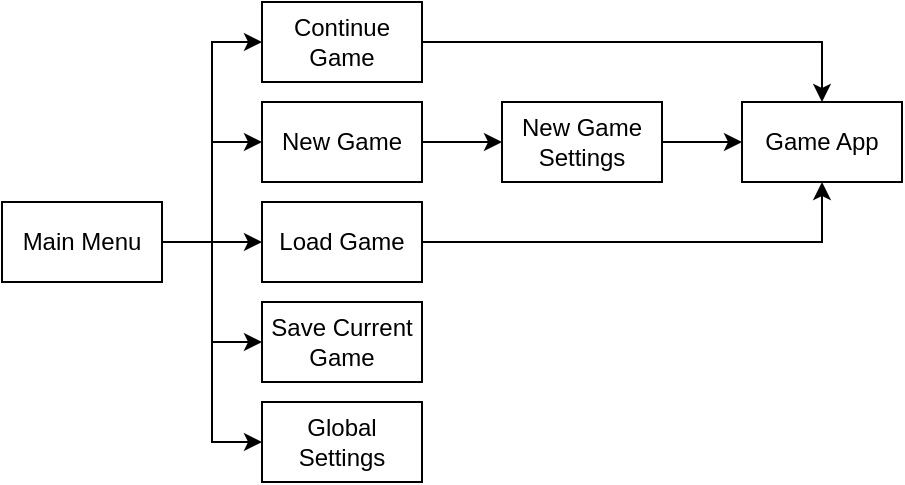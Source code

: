 <mxfile version="16.5.1" type="device"><diagram id="82Eg3aFYK7GrHb_uEYYH" name="Página-1"><mxGraphModel dx="482" dy="385" grid="1" gridSize="10" guides="1" tooltips="1" connect="1" arrows="1" fold="1" page="1" pageScale="1" pageWidth="827" pageHeight="1169" math="0" shadow="0"><root><mxCell id="0"/><mxCell id="1" parent="0"/><mxCell id="UMMOX0X4gZf7u96oasco-11" style="edgeStyle=orthogonalEdgeStyle;rounded=0;orthogonalLoop=1;jettySize=auto;html=1;" edge="1" parent="1" source="UMMOX0X4gZf7u96oasco-1" target="UMMOX0X4gZf7u96oasco-6"><mxGeometry relative="1" as="geometry"/></mxCell><mxCell id="UMMOX0X4gZf7u96oasco-12" style="edgeStyle=orthogonalEdgeStyle;rounded=0;orthogonalLoop=1;jettySize=auto;html=1;entryX=0;entryY=0.5;entryDx=0;entryDy=0;" edge="1" parent="1" source="UMMOX0X4gZf7u96oasco-1" target="UMMOX0X4gZf7u96oasco-4"><mxGeometry relative="1" as="geometry"/></mxCell><mxCell id="UMMOX0X4gZf7u96oasco-13" style="edgeStyle=orthogonalEdgeStyle;rounded=0;orthogonalLoop=1;jettySize=auto;html=1;entryX=0;entryY=0.5;entryDx=0;entryDy=0;" edge="1" parent="1" source="UMMOX0X4gZf7u96oasco-1" target="UMMOX0X4gZf7u96oasco-2"><mxGeometry relative="1" as="geometry"/></mxCell><mxCell id="UMMOX0X4gZf7u96oasco-14" style="edgeStyle=orthogonalEdgeStyle;rounded=0;orthogonalLoop=1;jettySize=auto;html=1;entryX=0;entryY=0.5;entryDx=0;entryDy=0;" edge="1" parent="1" source="UMMOX0X4gZf7u96oasco-1" target="UMMOX0X4gZf7u96oasco-7"><mxGeometry relative="1" as="geometry"/></mxCell><mxCell id="UMMOX0X4gZf7u96oasco-15" style="edgeStyle=orthogonalEdgeStyle;rounded=0;orthogonalLoop=1;jettySize=auto;html=1;entryX=0;entryY=0.5;entryDx=0;entryDy=0;" edge="1" parent="1" source="UMMOX0X4gZf7u96oasco-1" target="UMMOX0X4gZf7u96oasco-5"><mxGeometry relative="1" as="geometry"/></mxCell><mxCell id="UMMOX0X4gZf7u96oasco-1" value="Main Menu" style="rounded=0;whiteSpace=wrap;html=1;" vertex="1" parent="1"><mxGeometry x="30" y="170" width="80" height="40" as="geometry"/></mxCell><mxCell id="UMMOX0X4gZf7u96oasco-16" style="edgeStyle=orthogonalEdgeStyle;rounded=0;orthogonalLoop=1;jettySize=auto;html=1;" edge="1" parent="1" source="UMMOX0X4gZf7u96oasco-2" target="UMMOX0X4gZf7u96oasco-10"><mxGeometry relative="1" as="geometry"/></mxCell><mxCell id="UMMOX0X4gZf7u96oasco-2" value="Continue Game" style="rounded=0;whiteSpace=wrap;html=1;" vertex="1" parent="1"><mxGeometry x="160" y="70" width="80" height="40" as="geometry"/></mxCell><mxCell id="UMMOX0X4gZf7u96oasco-19" style="edgeStyle=orthogonalEdgeStyle;rounded=0;orthogonalLoop=1;jettySize=auto;html=1;" edge="1" parent="1" source="UMMOX0X4gZf7u96oasco-4" target="UMMOX0X4gZf7u96oasco-8"><mxGeometry relative="1" as="geometry"/></mxCell><mxCell id="UMMOX0X4gZf7u96oasco-4" value="New Game" style="rounded=0;whiteSpace=wrap;html=1;" vertex="1" parent="1"><mxGeometry x="160" y="120" width="80" height="40" as="geometry"/></mxCell><mxCell id="UMMOX0X4gZf7u96oasco-5" value="Global Settings" style="rounded=0;whiteSpace=wrap;html=1;" vertex="1" parent="1"><mxGeometry x="160" y="270" width="80" height="40" as="geometry"/></mxCell><mxCell id="UMMOX0X4gZf7u96oasco-17" style="edgeStyle=orthogonalEdgeStyle;rounded=0;orthogonalLoop=1;jettySize=auto;html=1;exitX=1;exitY=0.5;exitDx=0;exitDy=0;entryX=0.5;entryY=1;entryDx=0;entryDy=0;" edge="1" parent="1" source="UMMOX0X4gZf7u96oasco-6" target="UMMOX0X4gZf7u96oasco-10"><mxGeometry relative="1" as="geometry"/></mxCell><mxCell id="UMMOX0X4gZf7u96oasco-6" value="Load Game" style="rounded=0;whiteSpace=wrap;html=1;" vertex="1" parent="1"><mxGeometry x="160" y="170" width="80" height="40" as="geometry"/></mxCell><mxCell id="UMMOX0X4gZf7u96oasco-7" value="Save Current Game" style="rounded=0;whiteSpace=wrap;html=1;" vertex="1" parent="1"><mxGeometry x="160" y="220" width="80" height="40" as="geometry"/></mxCell><mxCell id="UMMOX0X4gZf7u96oasco-20" style="edgeStyle=orthogonalEdgeStyle;rounded=0;orthogonalLoop=1;jettySize=auto;html=1;" edge="1" parent="1" source="UMMOX0X4gZf7u96oasco-8" target="UMMOX0X4gZf7u96oasco-10"><mxGeometry relative="1" as="geometry"/></mxCell><mxCell id="UMMOX0X4gZf7u96oasco-8" value="New Game Settings" style="rounded=0;whiteSpace=wrap;html=1;" vertex="1" parent="1"><mxGeometry x="280" y="120" width="80" height="40" as="geometry"/></mxCell><mxCell id="UMMOX0X4gZf7u96oasco-10" value="Game App" style="rounded=0;whiteSpace=wrap;html=1;" vertex="1" parent="1"><mxGeometry x="400" y="120" width="80" height="40" as="geometry"/></mxCell></root></mxGraphModel></diagram></mxfile>